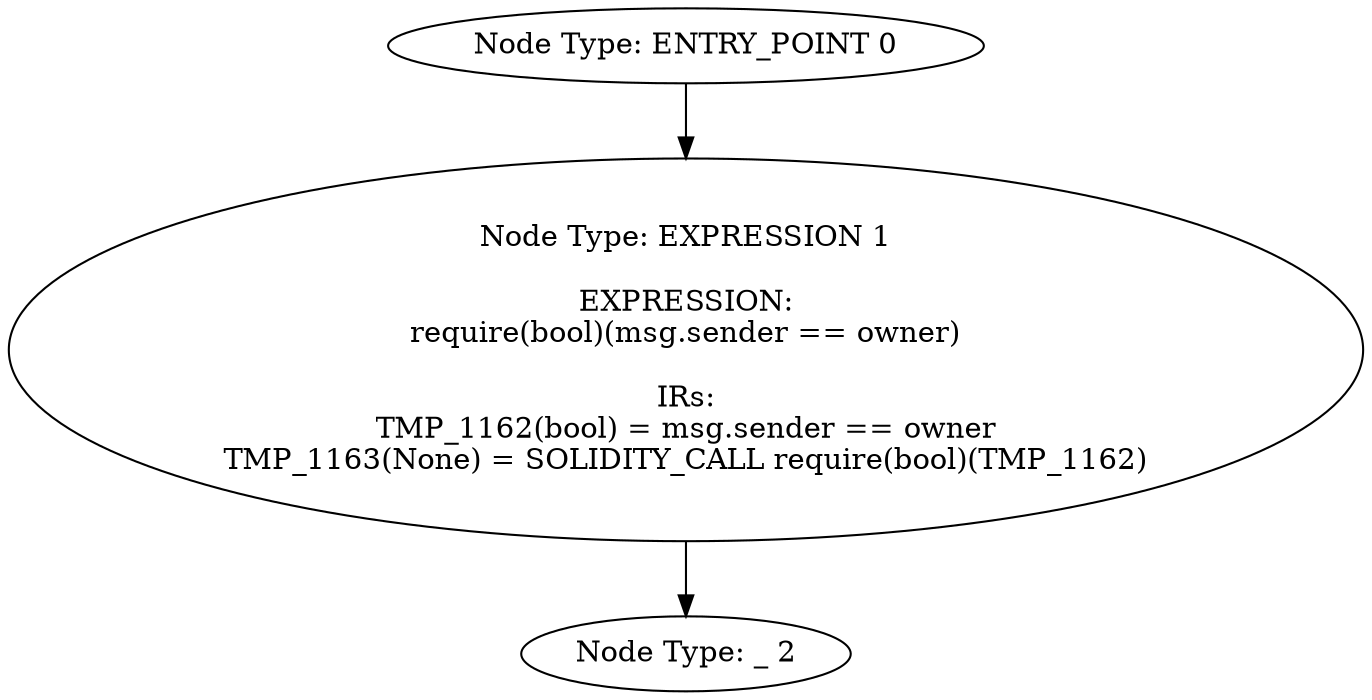 digraph{
0[label="Node Type: ENTRY_POINT 0
"];
0->1;
1[label="Node Type: EXPRESSION 1

EXPRESSION:
require(bool)(msg.sender == owner)

IRs:
TMP_1162(bool) = msg.sender == owner
TMP_1163(None) = SOLIDITY_CALL require(bool)(TMP_1162)"];
1->2;
2[label="Node Type: _ 2
"];
}
